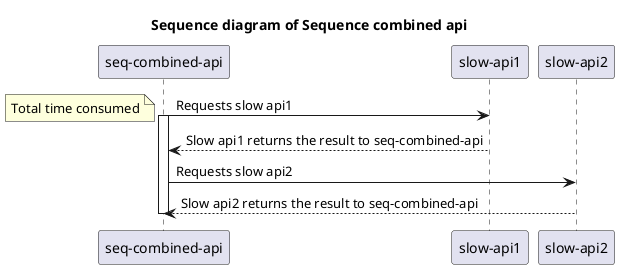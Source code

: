 @startuml
title Sequence diagram of Sequence combined api
participant "seq-combined-api" as seq
participant "slow-api1" as api1
participant "slow-api2" as api2
seq -> api1: Requests slow api1
activate seq
note left
Total time consumed
end note
api1 --> seq: Slow api1 returns the result to seq-combined-api
seq -> api2: Requests slow api2
api2 --> seq: Slow api2 returns the result to seq-combined-api
deactivate seq
@enduml